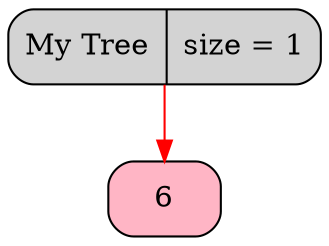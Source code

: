 digraph Tree
{
   rankdir = HR;
   node[fontsize=14];
   edge[color="black",fontcolor="blue",fontsize=12];
   tree[shape = Mrecord, style = filled, filcolor = "red", label = "My Tree | size = 1"];
   "0x104601e10"[shape = Mrecord, style = filled, fillcolor = "pink1",   label = " <value> 6"];
   tree -> "0x104601e10" [color = "red"];
}